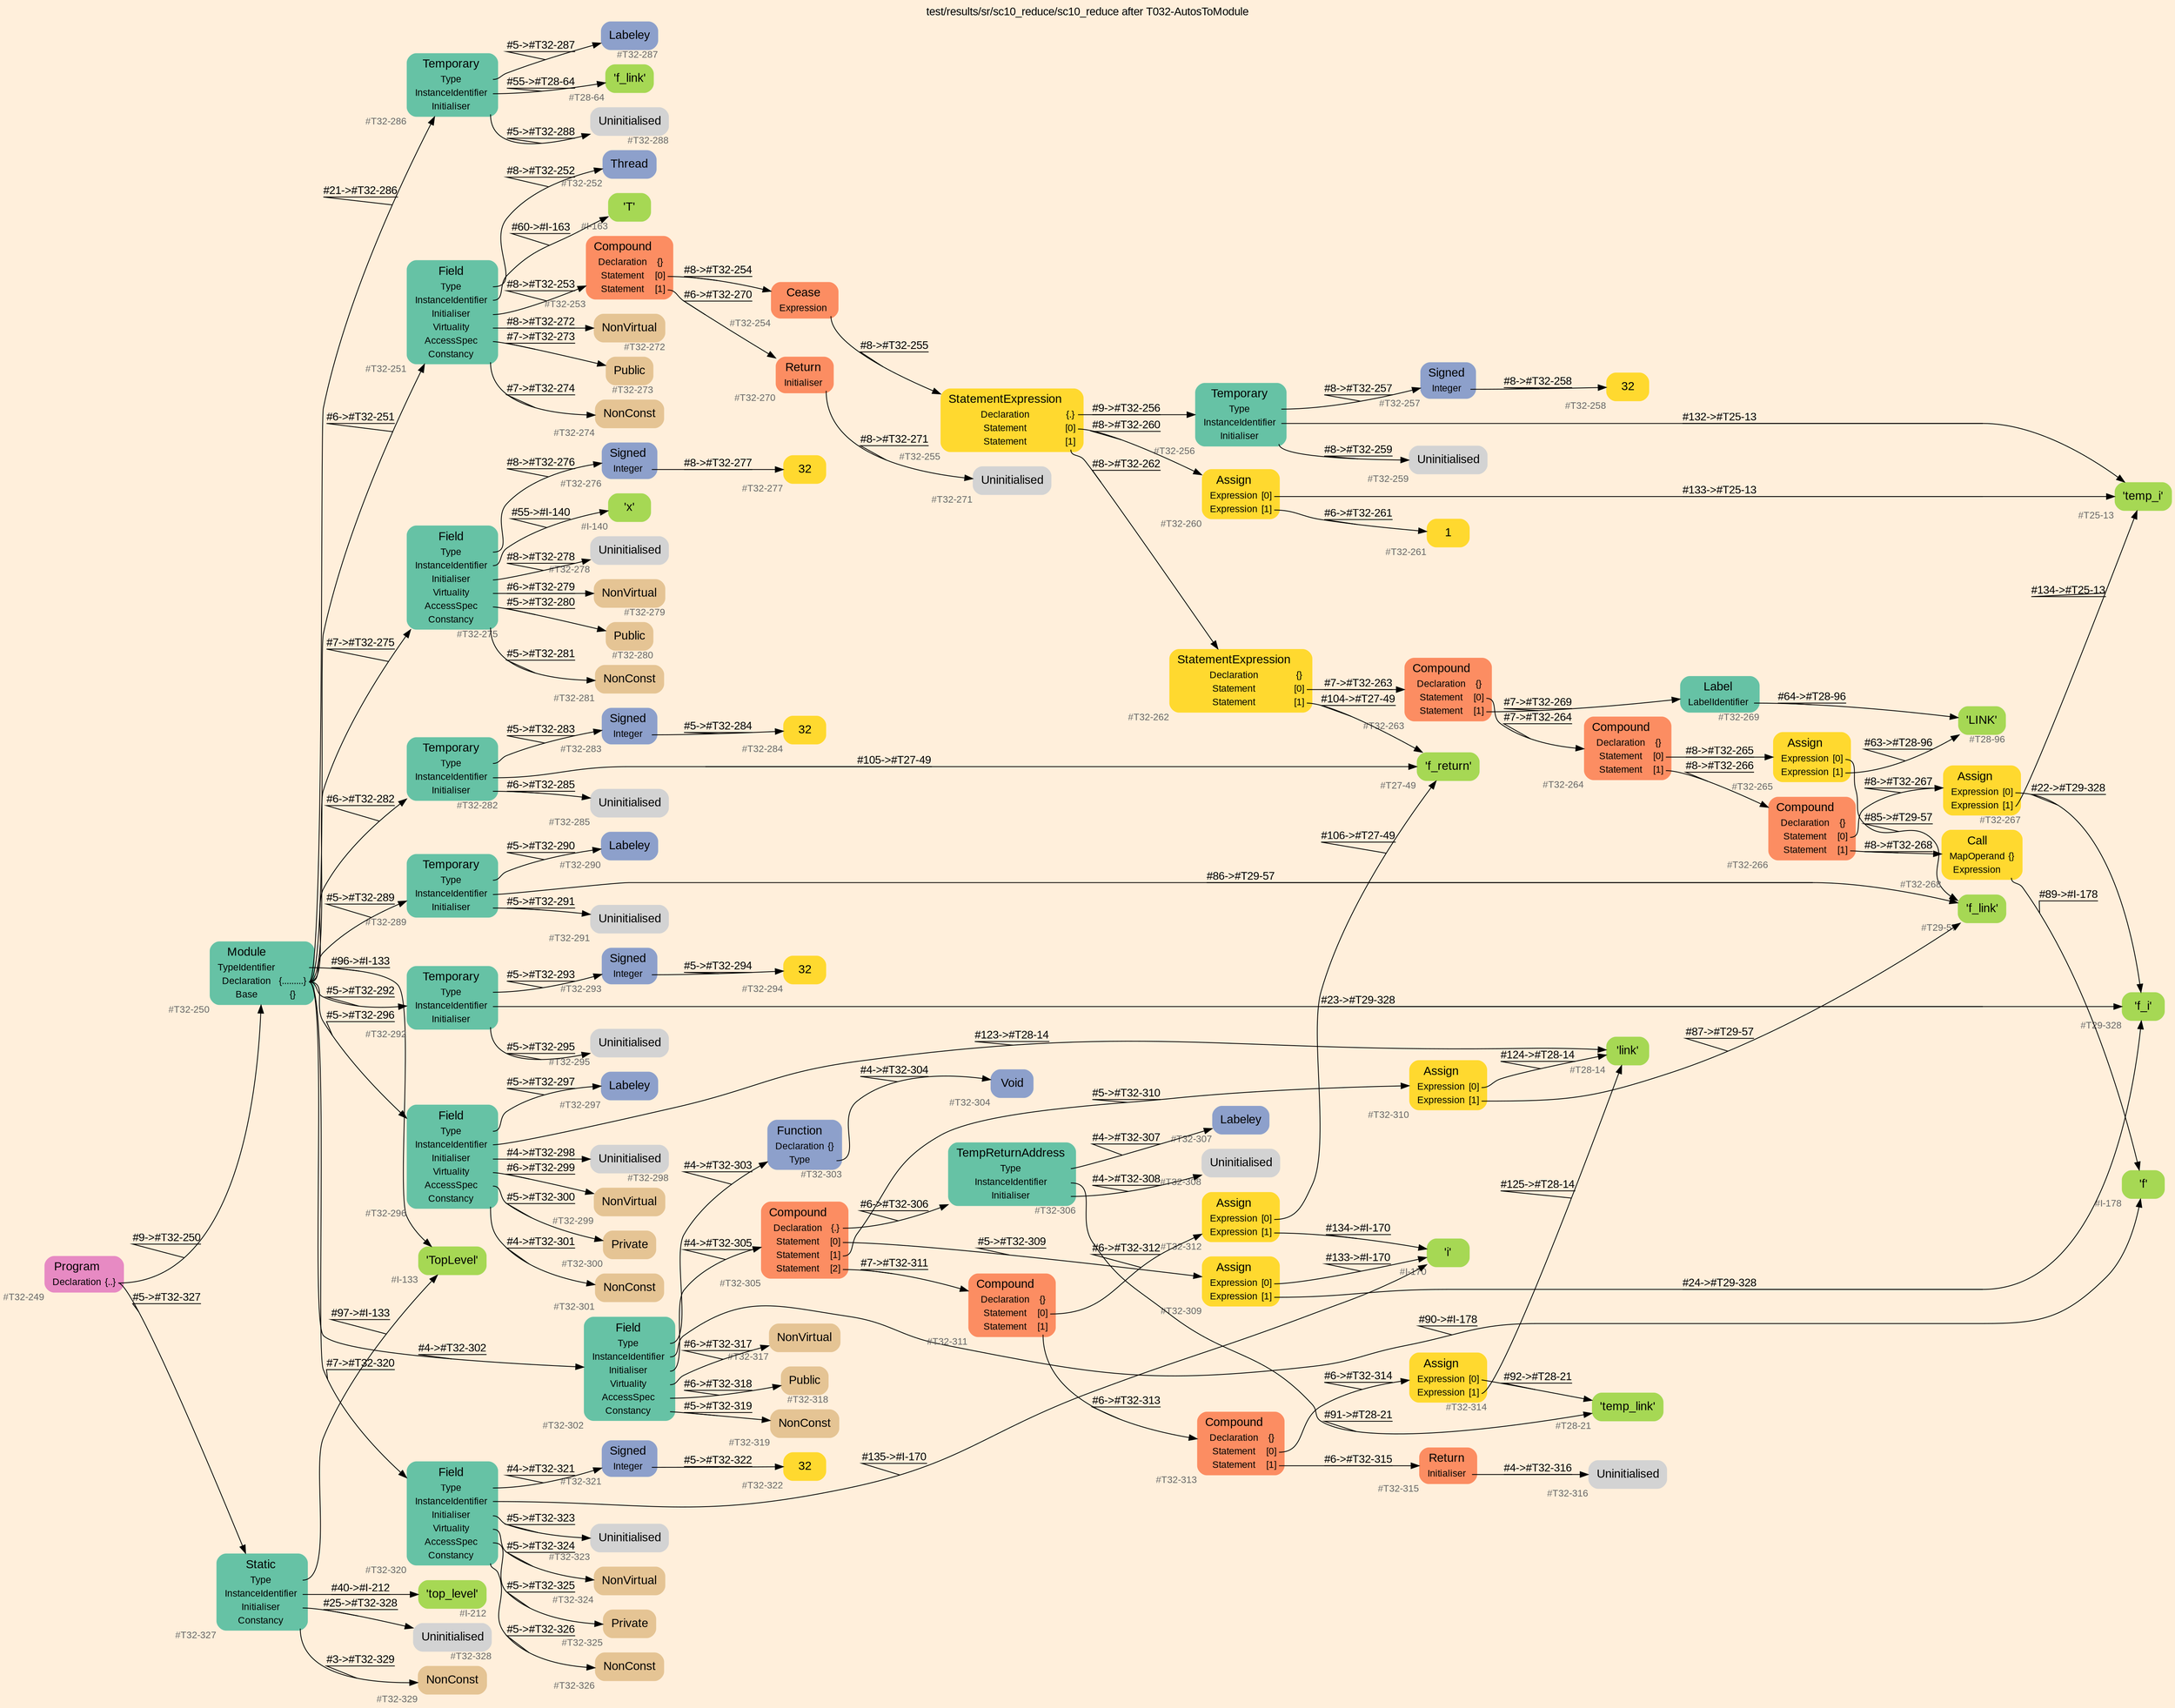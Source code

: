 digraph "test/results/sr/sc10_reduce/sc10_reduce after T032-AutosToModule" {
label = "test/results/sr/sc10_reduce/sc10_reduce after T032-AutosToModule"
labelloc = t
graph [
    rankdir = "LR"
    ranksep = 0.3
    bgcolor = antiquewhite1
    color = black
    fontcolor = black
    fontname = "Arial"
];
node [
    fontname = "Arial"
];
edge [
    fontname = "Arial"
];

// -------------------- node figure --------------------
// -------- block #T32-249 ----------
"#T32-249" [
    fillcolor = "/set28/4"
    xlabel = "#T32-249"
    fontsize = "12"
    fontcolor = grey40
    shape = "plaintext"
    label = <<TABLE BORDER="0" CELLBORDER="0" CELLSPACING="0">
     <TR><TD><FONT COLOR="black" POINT-SIZE="15">Program</FONT></TD></TR>
     <TR><TD><FONT COLOR="black" POINT-SIZE="12">Declaration</FONT></TD><TD PORT="port0"><FONT COLOR="black" POINT-SIZE="12">{..}</FONT></TD></TR>
    </TABLE>>
    style = "rounded,filled"
];

// -------- block #T32-250 ----------
"#T32-250" [
    fillcolor = "/set28/1"
    xlabel = "#T32-250"
    fontsize = "12"
    fontcolor = grey40
    shape = "plaintext"
    label = <<TABLE BORDER="0" CELLBORDER="0" CELLSPACING="0">
     <TR><TD><FONT COLOR="black" POINT-SIZE="15">Module</FONT></TD></TR>
     <TR><TD><FONT COLOR="black" POINT-SIZE="12">TypeIdentifier</FONT></TD><TD PORT="port0"></TD></TR>
     <TR><TD><FONT COLOR="black" POINT-SIZE="12">Declaration</FONT></TD><TD PORT="port1"><FONT COLOR="black" POINT-SIZE="12">{.........}</FONT></TD></TR>
     <TR><TD><FONT COLOR="black" POINT-SIZE="12">Base</FONT></TD><TD PORT="port2"><FONT COLOR="black" POINT-SIZE="12">{}</FONT></TD></TR>
    </TABLE>>
    style = "rounded,filled"
];

// -------- block #I-133 ----------
"#I-133" [
    fillcolor = "/set28/5"
    xlabel = "#I-133"
    fontsize = "12"
    fontcolor = grey40
    shape = "plaintext"
    label = <<TABLE BORDER="0" CELLBORDER="0" CELLSPACING="0">
     <TR><TD><FONT COLOR="black" POINT-SIZE="15">'TopLevel'</FONT></TD></TR>
    </TABLE>>
    style = "rounded,filled"
];

// -------- block #T32-251 ----------
"#T32-251" [
    fillcolor = "/set28/1"
    xlabel = "#T32-251"
    fontsize = "12"
    fontcolor = grey40
    shape = "plaintext"
    label = <<TABLE BORDER="0" CELLBORDER="0" CELLSPACING="0">
     <TR><TD><FONT COLOR="black" POINT-SIZE="15">Field</FONT></TD></TR>
     <TR><TD><FONT COLOR="black" POINT-SIZE="12">Type</FONT></TD><TD PORT="port0"></TD></TR>
     <TR><TD><FONT COLOR="black" POINT-SIZE="12">InstanceIdentifier</FONT></TD><TD PORT="port1"></TD></TR>
     <TR><TD><FONT COLOR="black" POINT-SIZE="12">Initialiser</FONT></TD><TD PORT="port2"></TD></TR>
     <TR><TD><FONT COLOR="black" POINT-SIZE="12">Virtuality</FONT></TD><TD PORT="port3"></TD></TR>
     <TR><TD><FONT COLOR="black" POINT-SIZE="12">AccessSpec</FONT></TD><TD PORT="port4"></TD></TR>
     <TR><TD><FONT COLOR="black" POINT-SIZE="12">Constancy</FONT></TD><TD PORT="port5"></TD></TR>
    </TABLE>>
    style = "rounded,filled"
];

// -------- block #T32-252 ----------
"#T32-252" [
    fillcolor = "/set28/3"
    xlabel = "#T32-252"
    fontsize = "12"
    fontcolor = grey40
    shape = "plaintext"
    label = <<TABLE BORDER="0" CELLBORDER="0" CELLSPACING="0">
     <TR><TD><FONT COLOR="black" POINT-SIZE="15">Thread</FONT></TD></TR>
    </TABLE>>
    style = "rounded,filled"
];

// -------- block #I-163 ----------
"#I-163" [
    fillcolor = "/set28/5"
    xlabel = "#I-163"
    fontsize = "12"
    fontcolor = grey40
    shape = "plaintext"
    label = <<TABLE BORDER="0" CELLBORDER="0" CELLSPACING="0">
     <TR><TD><FONT COLOR="black" POINT-SIZE="15">'T'</FONT></TD></TR>
    </TABLE>>
    style = "rounded,filled"
];

// -------- block #T32-253 ----------
"#T32-253" [
    fillcolor = "/set28/2"
    xlabel = "#T32-253"
    fontsize = "12"
    fontcolor = grey40
    shape = "plaintext"
    label = <<TABLE BORDER="0" CELLBORDER="0" CELLSPACING="0">
     <TR><TD><FONT COLOR="black" POINT-SIZE="15">Compound</FONT></TD></TR>
     <TR><TD><FONT COLOR="black" POINT-SIZE="12">Declaration</FONT></TD><TD PORT="port0"><FONT COLOR="black" POINT-SIZE="12">{}</FONT></TD></TR>
     <TR><TD><FONT COLOR="black" POINT-SIZE="12">Statement</FONT></TD><TD PORT="port1"><FONT COLOR="black" POINT-SIZE="12">[0]</FONT></TD></TR>
     <TR><TD><FONT COLOR="black" POINT-SIZE="12">Statement</FONT></TD><TD PORT="port2"><FONT COLOR="black" POINT-SIZE="12">[1]</FONT></TD></TR>
    </TABLE>>
    style = "rounded,filled"
];

// -------- block #T32-254 ----------
"#T32-254" [
    fillcolor = "/set28/2"
    xlabel = "#T32-254"
    fontsize = "12"
    fontcolor = grey40
    shape = "plaintext"
    label = <<TABLE BORDER="0" CELLBORDER="0" CELLSPACING="0">
     <TR><TD><FONT COLOR="black" POINT-SIZE="15">Cease</FONT></TD></TR>
     <TR><TD><FONT COLOR="black" POINT-SIZE="12">Expression</FONT></TD><TD PORT="port0"></TD></TR>
    </TABLE>>
    style = "rounded,filled"
];

// -------- block #T32-255 ----------
"#T32-255" [
    fillcolor = "/set28/6"
    xlabel = "#T32-255"
    fontsize = "12"
    fontcolor = grey40
    shape = "plaintext"
    label = <<TABLE BORDER="0" CELLBORDER="0" CELLSPACING="0">
     <TR><TD><FONT COLOR="black" POINT-SIZE="15">StatementExpression</FONT></TD></TR>
     <TR><TD><FONT COLOR="black" POINT-SIZE="12">Declaration</FONT></TD><TD PORT="port0"><FONT COLOR="black" POINT-SIZE="12">{.}</FONT></TD></TR>
     <TR><TD><FONT COLOR="black" POINT-SIZE="12">Statement</FONT></TD><TD PORT="port1"><FONT COLOR="black" POINT-SIZE="12">[0]</FONT></TD></TR>
     <TR><TD><FONT COLOR="black" POINT-SIZE="12">Statement</FONT></TD><TD PORT="port2"><FONT COLOR="black" POINT-SIZE="12">[1]</FONT></TD></TR>
    </TABLE>>
    style = "rounded,filled"
];

// -------- block #T32-256 ----------
"#T32-256" [
    fillcolor = "/set28/1"
    xlabel = "#T32-256"
    fontsize = "12"
    fontcolor = grey40
    shape = "plaintext"
    label = <<TABLE BORDER="0" CELLBORDER="0" CELLSPACING="0">
     <TR><TD><FONT COLOR="black" POINT-SIZE="15">Temporary</FONT></TD></TR>
     <TR><TD><FONT COLOR="black" POINT-SIZE="12">Type</FONT></TD><TD PORT="port0"></TD></TR>
     <TR><TD><FONT COLOR="black" POINT-SIZE="12">InstanceIdentifier</FONT></TD><TD PORT="port1"></TD></TR>
     <TR><TD><FONT COLOR="black" POINT-SIZE="12">Initialiser</FONT></TD><TD PORT="port2"></TD></TR>
    </TABLE>>
    style = "rounded,filled"
];

// -------- block #T32-257 ----------
"#T32-257" [
    fillcolor = "/set28/3"
    xlabel = "#T32-257"
    fontsize = "12"
    fontcolor = grey40
    shape = "plaintext"
    label = <<TABLE BORDER="0" CELLBORDER="0" CELLSPACING="0">
     <TR><TD><FONT COLOR="black" POINT-SIZE="15">Signed</FONT></TD></TR>
     <TR><TD><FONT COLOR="black" POINT-SIZE="12">Integer</FONT></TD><TD PORT="port0"></TD></TR>
    </TABLE>>
    style = "rounded,filled"
];

// -------- block #T32-258 ----------
"#T32-258" [
    fillcolor = "/set28/6"
    xlabel = "#T32-258"
    fontsize = "12"
    fontcolor = grey40
    shape = "plaintext"
    label = <<TABLE BORDER="0" CELLBORDER="0" CELLSPACING="0">
     <TR><TD><FONT COLOR="black" POINT-SIZE="15">32</FONT></TD></TR>
    </TABLE>>
    style = "rounded,filled"
];

// -------- block #T25-13 ----------
"#T25-13" [
    fillcolor = "/set28/5"
    xlabel = "#T25-13"
    fontsize = "12"
    fontcolor = grey40
    shape = "plaintext"
    label = <<TABLE BORDER="0" CELLBORDER="0" CELLSPACING="0">
     <TR><TD><FONT COLOR="black" POINT-SIZE="15">'temp_i'</FONT></TD></TR>
    </TABLE>>
    style = "rounded,filled"
];

// -------- block #T32-259 ----------
"#T32-259" [
    xlabel = "#T32-259"
    fontsize = "12"
    fontcolor = grey40
    shape = "plaintext"
    label = <<TABLE BORDER="0" CELLBORDER="0" CELLSPACING="0">
     <TR><TD><FONT COLOR="black" POINT-SIZE="15">Uninitialised</FONT></TD></TR>
    </TABLE>>
    style = "rounded,filled"
];

// -------- block #T32-260 ----------
"#T32-260" [
    fillcolor = "/set28/6"
    xlabel = "#T32-260"
    fontsize = "12"
    fontcolor = grey40
    shape = "plaintext"
    label = <<TABLE BORDER="0" CELLBORDER="0" CELLSPACING="0">
     <TR><TD><FONT COLOR="black" POINT-SIZE="15">Assign</FONT></TD></TR>
     <TR><TD><FONT COLOR="black" POINT-SIZE="12">Expression</FONT></TD><TD PORT="port0"><FONT COLOR="black" POINT-SIZE="12">[0]</FONT></TD></TR>
     <TR><TD><FONT COLOR="black" POINT-SIZE="12">Expression</FONT></TD><TD PORT="port1"><FONT COLOR="black" POINT-SIZE="12">[1]</FONT></TD></TR>
    </TABLE>>
    style = "rounded,filled"
];

// -------- block #T32-261 ----------
"#T32-261" [
    fillcolor = "/set28/6"
    xlabel = "#T32-261"
    fontsize = "12"
    fontcolor = grey40
    shape = "plaintext"
    label = <<TABLE BORDER="0" CELLBORDER="0" CELLSPACING="0">
     <TR><TD><FONT COLOR="black" POINT-SIZE="15">1</FONT></TD></TR>
    </TABLE>>
    style = "rounded,filled"
];

// -------- block #T32-262 ----------
"#T32-262" [
    fillcolor = "/set28/6"
    xlabel = "#T32-262"
    fontsize = "12"
    fontcolor = grey40
    shape = "plaintext"
    label = <<TABLE BORDER="0" CELLBORDER="0" CELLSPACING="0">
     <TR><TD><FONT COLOR="black" POINT-SIZE="15">StatementExpression</FONT></TD></TR>
     <TR><TD><FONT COLOR="black" POINT-SIZE="12">Declaration</FONT></TD><TD PORT="port0"><FONT COLOR="black" POINT-SIZE="12">{}</FONT></TD></TR>
     <TR><TD><FONT COLOR="black" POINT-SIZE="12">Statement</FONT></TD><TD PORT="port1"><FONT COLOR="black" POINT-SIZE="12">[0]</FONT></TD></TR>
     <TR><TD><FONT COLOR="black" POINT-SIZE="12">Statement</FONT></TD><TD PORT="port2"><FONT COLOR="black" POINT-SIZE="12">[1]</FONT></TD></TR>
    </TABLE>>
    style = "rounded,filled"
];

// -------- block #T32-263 ----------
"#T32-263" [
    fillcolor = "/set28/2"
    xlabel = "#T32-263"
    fontsize = "12"
    fontcolor = grey40
    shape = "plaintext"
    label = <<TABLE BORDER="0" CELLBORDER="0" CELLSPACING="0">
     <TR><TD><FONT COLOR="black" POINT-SIZE="15">Compound</FONT></TD></TR>
     <TR><TD><FONT COLOR="black" POINT-SIZE="12">Declaration</FONT></TD><TD PORT="port0"><FONT COLOR="black" POINT-SIZE="12">{}</FONT></TD></TR>
     <TR><TD><FONT COLOR="black" POINT-SIZE="12">Statement</FONT></TD><TD PORT="port1"><FONT COLOR="black" POINT-SIZE="12">[0]</FONT></TD></TR>
     <TR><TD><FONT COLOR="black" POINT-SIZE="12">Statement</FONT></TD><TD PORT="port2"><FONT COLOR="black" POINT-SIZE="12">[1]</FONT></TD></TR>
    </TABLE>>
    style = "rounded,filled"
];

// -------- block #T32-264 ----------
"#T32-264" [
    fillcolor = "/set28/2"
    xlabel = "#T32-264"
    fontsize = "12"
    fontcolor = grey40
    shape = "plaintext"
    label = <<TABLE BORDER="0" CELLBORDER="0" CELLSPACING="0">
     <TR><TD><FONT COLOR="black" POINT-SIZE="15">Compound</FONT></TD></TR>
     <TR><TD><FONT COLOR="black" POINT-SIZE="12">Declaration</FONT></TD><TD PORT="port0"><FONT COLOR="black" POINT-SIZE="12">{}</FONT></TD></TR>
     <TR><TD><FONT COLOR="black" POINT-SIZE="12">Statement</FONT></TD><TD PORT="port1"><FONT COLOR="black" POINT-SIZE="12">[0]</FONT></TD></TR>
     <TR><TD><FONT COLOR="black" POINT-SIZE="12">Statement</FONT></TD><TD PORT="port2"><FONT COLOR="black" POINT-SIZE="12">[1]</FONT></TD></TR>
    </TABLE>>
    style = "rounded,filled"
];

// -------- block #T32-265 ----------
"#T32-265" [
    fillcolor = "/set28/6"
    xlabel = "#T32-265"
    fontsize = "12"
    fontcolor = grey40
    shape = "plaintext"
    label = <<TABLE BORDER="0" CELLBORDER="0" CELLSPACING="0">
     <TR><TD><FONT COLOR="black" POINT-SIZE="15">Assign</FONT></TD></TR>
     <TR><TD><FONT COLOR="black" POINT-SIZE="12">Expression</FONT></TD><TD PORT="port0"><FONT COLOR="black" POINT-SIZE="12">[0]</FONT></TD></TR>
     <TR><TD><FONT COLOR="black" POINT-SIZE="12">Expression</FONT></TD><TD PORT="port1"><FONT COLOR="black" POINT-SIZE="12">[1]</FONT></TD></TR>
    </TABLE>>
    style = "rounded,filled"
];

// -------- block #T29-57 ----------
"#T29-57" [
    fillcolor = "/set28/5"
    xlabel = "#T29-57"
    fontsize = "12"
    fontcolor = grey40
    shape = "plaintext"
    label = <<TABLE BORDER="0" CELLBORDER="0" CELLSPACING="0">
     <TR><TD><FONT COLOR="black" POINT-SIZE="15">'f_link'</FONT></TD></TR>
    </TABLE>>
    style = "rounded,filled"
];

// -------- block #T28-96 ----------
"#T28-96" [
    fillcolor = "/set28/5"
    xlabel = "#T28-96"
    fontsize = "12"
    fontcolor = grey40
    shape = "plaintext"
    label = <<TABLE BORDER="0" CELLBORDER="0" CELLSPACING="0">
     <TR><TD><FONT COLOR="black" POINT-SIZE="15">'LINK'</FONT></TD></TR>
    </TABLE>>
    style = "rounded,filled"
];

// -------- block #T32-266 ----------
"#T32-266" [
    fillcolor = "/set28/2"
    xlabel = "#T32-266"
    fontsize = "12"
    fontcolor = grey40
    shape = "plaintext"
    label = <<TABLE BORDER="0" CELLBORDER="0" CELLSPACING="0">
     <TR><TD><FONT COLOR="black" POINT-SIZE="15">Compound</FONT></TD></TR>
     <TR><TD><FONT COLOR="black" POINT-SIZE="12">Declaration</FONT></TD><TD PORT="port0"><FONT COLOR="black" POINT-SIZE="12">{}</FONT></TD></TR>
     <TR><TD><FONT COLOR="black" POINT-SIZE="12">Statement</FONT></TD><TD PORT="port1"><FONT COLOR="black" POINT-SIZE="12">[0]</FONT></TD></TR>
     <TR><TD><FONT COLOR="black" POINT-SIZE="12">Statement</FONT></TD><TD PORT="port2"><FONT COLOR="black" POINT-SIZE="12">[1]</FONT></TD></TR>
    </TABLE>>
    style = "rounded,filled"
];

// -------- block #T32-267 ----------
"#T32-267" [
    fillcolor = "/set28/6"
    xlabel = "#T32-267"
    fontsize = "12"
    fontcolor = grey40
    shape = "plaintext"
    label = <<TABLE BORDER="0" CELLBORDER="0" CELLSPACING="0">
     <TR><TD><FONT COLOR="black" POINT-SIZE="15">Assign</FONT></TD></TR>
     <TR><TD><FONT COLOR="black" POINT-SIZE="12">Expression</FONT></TD><TD PORT="port0"><FONT COLOR="black" POINT-SIZE="12">[0]</FONT></TD></TR>
     <TR><TD><FONT COLOR="black" POINT-SIZE="12">Expression</FONT></TD><TD PORT="port1"><FONT COLOR="black" POINT-SIZE="12">[1]</FONT></TD></TR>
    </TABLE>>
    style = "rounded,filled"
];

// -------- block #T29-328 ----------
"#T29-328" [
    fillcolor = "/set28/5"
    xlabel = "#T29-328"
    fontsize = "12"
    fontcolor = grey40
    shape = "plaintext"
    label = <<TABLE BORDER="0" CELLBORDER="0" CELLSPACING="0">
     <TR><TD><FONT COLOR="black" POINT-SIZE="15">'f_i'</FONT></TD></TR>
    </TABLE>>
    style = "rounded,filled"
];

// -------- block #T32-268 ----------
"#T32-268" [
    fillcolor = "/set28/6"
    xlabel = "#T32-268"
    fontsize = "12"
    fontcolor = grey40
    shape = "plaintext"
    label = <<TABLE BORDER="0" CELLBORDER="0" CELLSPACING="0">
     <TR><TD><FONT COLOR="black" POINT-SIZE="15">Call</FONT></TD></TR>
     <TR><TD><FONT COLOR="black" POINT-SIZE="12">MapOperand</FONT></TD><TD PORT="port0"><FONT COLOR="black" POINT-SIZE="12">{}</FONT></TD></TR>
     <TR><TD><FONT COLOR="black" POINT-SIZE="12">Expression</FONT></TD><TD PORT="port1"></TD></TR>
    </TABLE>>
    style = "rounded,filled"
];

// -------- block #I-178 ----------
"#I-178" [
    fillcolor = "/set28/5"
    xlabel = "#I-178"
    fontsize = "12"
    fontcolor = grey40
    shape = "plaintext"
    label = <<TABLE BORDER="0" CELLBORDER="0" CELLSPACING="0">
     <TR><TD><FONT COLOR="black" POINT-SIZE="15">'f'</FONT></TD></TR>
    </TABLE>>
    style = "rounded,filled"
];

// -------- block #T32-269 ----------
"#T32-269" [
    fillcolor = "/set28/1"
    xlabel = "#T32-269"
    fontsize = "12"
    fontcolor = grey40
    shape = "plaintext"
    label = <<TABLE BORDER="0" CELLBORDER="0" CELLSPACING="0">
     <TR><TD><FONT COLOR="black" POINT-SIZE="15">Label</FONT></TD></TR>
     <TR><TD><FONT COLOR="black" POINT-SIZE="12">LabelIdentifier</FONT></TD><TD PORT="port0"></TD></TR>
    </TABLE>>
    style = "rounded,filled"
];

// -------- block #T27-49 ----------
"#T27-49" [
    fillcolor = "/set28/5"
    xlabel = "#T27-49"
    fontsize = "12"
    fontcolor = grey40
    shape = "plaintext"
    label = <<TABLE BORDER="0" CELLBORDER="0" CELLSPACING="0">
     <TR><TD><FONT COLOR="black" POINT-SIZE="15">'f_return'</FONT></TD></TR>
    </TABLE>>
    style = "rounded,filled"
];

// -------- block #T32-270 ----------
"#T32-270" [
    fillcolor = "/set28/2"
    xlabel = "#T32-270"
    fontsize = "12"
    fontcolor = grey40
    shape = "plaintext"
    label = <<TABLE BORDER="0" CELLBORDER="0" CELLSPACING="0">
     <TR><TD><FONT COLOR="black" POINT-SIZE="15">Return</FONT></TD></TR>
     <TR><TD><FONT COLOR="black" POINT-SIZE="12">Initialiser</FONT></TD><TD PORT="port0"></TD></TR>
    </TABLE>>
    style = "rounded,filled"
];

// -------- block #T32-271 ----------
"#T32-271" [
    xlabel = "#T32-271"
    fontsize = "12"
    fontcolor = grey40
    shape = "plaintext"
    label = <<TABLE BORDER="0" CELLBORDER="0" CELLSPACING="0">
     <TR><TD><FONT COLOR="black" POINT-SIZE="15">Uninitialised</FONT></TD></TR>
    </TABLE>>
    style = "rounded,filled"
];

// -------- block #T32-272 ----------
"#T32-272" [
    fillcolor = "/set28/7"
    xlabel = "#T32-272"
    fontsize = "12"
    fontcolor = grey40
    shape = "plaintext"
    label = <<TABLE BORDER="0" CELLBORDER="0" CELLSPACING="0">
     <TR><TD><FONT COLOR="black" POINT-SIZE="15">NonVirtual</FONT></TD></TR>
    </TABLE>>
    style = "rounded,filled"
];

// -------- block #T32-273 ----------
"#T32-273" [
    fillcolor = "/set28/7"
    xlabel = "#T32-273"
    fontsize = "12"
    fontcolor = grey40
    shape = "plaintext"
    label = <<TABLE BORDER="0" CELLBORDER="0" CELLSPACING="0">
     <TR><TD><FONT COLOR="black" POINT-SIZE="15">Public</FONT></TD></TR>
    </TABLE>>
    style = "rounded,filled"
];

// -------- block #T32-274 ----------
"#T32-274" [
    fillcolor = "/set28/7"
    xlabel = "#T32-274"
    fontsize = "12"
    fontcolor = grey40
    shape = "plaintext"
    label = <<TABLE BORDER="0" CELLBORDER="0" CELLSPACING="0">
     <TR><TD><FONT COLOR="black" POINT-SIZE="15">NonConst</FONT></TD></TR>
    </TABLE>>
    style = "rounded,filled"
];

// -------- block #T32-275 ----------
"#T32-275" [
    fillcolor = "/set28/1"
    xlabel = "#T32-275"
    fontsize = "12"
    fontcolor = grey40
    shape = "plaintext"
    label = <<TABLE BORDER="0" CELLBORDER="0" CELLSPACING="0">
     <TR><TD><FONT COLOR="black" POINT-SIZE="15">Field</FONT></TD></TR>
     <TR><TD><FONT COLOR="black" POINT-SIZE="12">Type</FONT></TD><TD PORT="port0"></TD></TR>
     <TR><TD><FONT COLOR="black" POINT-SIZE="12">InstanceIdentifier</FONT></TD><TD PORT="port1"></TD></TR>
     <TR><TD><FONT COLOR="black" POINT-SIZE="12">Initialiser</FONT></TD><TD PORT="port2"></TD></TR>
     <TR><TD><FONT COLOR="black" POINT-SIZE="12">Virtuality</FONT></TD><TD PORT="port3"></TD></TR>
     <TR><TD><FONT COLOR="black" POINT-SIZE="12">AccessSpec</FONT></TD><TD PORT="port4"></TD></TR>
     <TR><TD><FONT COLOR="black" POINT-SIZE="12">Constancy</FONT></TD><TD PORT="port5"></TD></TR>
    </TABLE>>
    style = "rounded,filled"
];

// -------- block #T32-276 ----------
"#T32-276" [
    fillcolor = "/set28/3"
    xlabel = "#T32-276"
    fontsize = "12"
    fontcolor = grey40
    shape = "plaintext"
    label = <<TABLE BORDER="0" CELLBORDER="0" CELLSPACING="0">
     <TR><TD><FONT COLOR="black" POINT-SIZE="15">Signed</FONT></TD></TR>
     <TR><TD><FONT COLOR="black" POINT-SIZE="12">Integer</FONT></TD><TD PORT="port0"></TD></TR>
    </TABLE>>
    style = "rounded,filled"
];

// -------- block #T32-277 ----------
"#T32-277" [
    fillcolor = "/set28/6"
    xlabel = "#T32-277"
    fontsize = "12"
    fontcolor = grey40
    shape = "plaintext"
    label = <<TABLE BORDER="0" CELLBORDER="0" CELLSPACING="0">
     <TR><TD><FONT COLOR="black" POINT-SIZE="15">32</FONT></TD></TR>
    </TABLE>>
    style = "rounded,filled"
];

// -------- block #I-140 ----------
"#I-140" [
    fillcolor = "/set28/5"
    xlabel = "#I-140"
    fontsize = "12"
    fontcolor = grey40
    shape = "plaintext"
    label = <<TABLE BORDER="0" CELLBORDER="0" CELLSPACING="0">
     <TR><TD><FONT COLOR="black" POINT-SIZE="15">'x'</FONT></TD></TR>
    </TABLE>>
    style = "rounded,filled"
];

// -------- block #T32-278 ----------
"#T32-278" [
    xlabel = "#T32-278"
    fontsize = "12"
    fontcolor = grey40
    shape = "plaintext"
    label = <<TABLE BORDER="0" CELLBORDER="0" CELLSPACING="0">
     <TR><TD><FONT COLOR="black" POINT-SIZE="15">Uninitialised</FONT></TD></TR>
    </TABLE>>
    style = "rounded,filled"
];

// -------- block #T32-279 ----------
"#T32-279" [
    fillcolor = "/set28/7"
    xlabel = "#T32-279"
    fontsize = "12"
    fontcolor = grey40
    shape = "plaintext"
    label = <<TABLE BORDER="0" CELLBORDER="0" CELLSPACING="0">
     <TR><TD><FONT COLOR="black" POINT-SIZE="15">NonVirtual</FONT></TD></TR>
    </TABLE>>
    style = "rounded,filled"
];

// -------- block #T32-280 ----------
"#T32-280" [
    fillcolor = "/set28/7"
    xlabel = "#T32-280"
    fontsize = "12"
    fontcolor = grey40
    shape = "plaintext"
    label = <<TABLE BORDER="0" CELLBORDER="0" CELLSPACING="0">
     <TR><TD><FONT COLOR="black" POINT-SIZE="15">Public</FONT></TD></TR>
    </TABLE>>
    style = "rounded,filled"
];

// -------- block #T32-281 ----------
"#T32-281" [
    fillcolor = "/set28/7"
    xlabel = "#T32-281"
    fontsize = "12"
    fontcolor = grey40
    shape = "plaintext"
    label = <<TABLE BORDER="0" CELLBORDER="0" CELLSPACING="0">
     <TR><TD><FONT COLOR="black" POINT-SIZE="15">NonConst</FONT></TD></TR>
    </TABLE>>
    style = "rounded,filled"
];

// -------- block #T32-282 ----------
"#T32-282" [
    fillcolor = "/set28/1"
    xlabel = "#T32-282"
    fontsize = "12"
    fontcolor = grey40
    shape = "plaintext"
    label = <<TABLE BORDER="0" CELLBORDER="0" CELLSPACING="0">
     <TR><TD><FONT COLOR="black" POINT-SIZE="15">Temporary</FONT></TD></TR>
     <TR><TD><FONT COLOR="black" POINT-SIZE="12">Type</FONT></TD><TD PORT="port0"></TD></TR>
     <TR><TD><FONT COLOR="black" POINT-SIZE="12">InstanceIdentifier</FONT></TD><TD PORT="port1"></TD></TR>
     <TR><TD><FONT COLOR="black" POINT-SIZE="12">Initialiser</FONT></TD><TD PORT="port2"></TD></TR>
    </TABLE>>
    style = "rounded,filled"
];

// -------- block #T32-283 ----------
"#T32-283" [
    fillcolor = "/set28/3"
    xlabel = "#T32-283"
    fontsize = "12"
    fontcolor = grey40
    shape = "plaintext"
    label = <<TABLE BORDER="0" CELLBORDER="0" CELLSPACING="0">
     <TR><TD><FONT COLOR="black" POINT-SIZE="15">Signed</FONT></TD></TR>
     <TR><TD><FONT COLOR="black" POINT-SIZE="12">Integer</FONT></TD><TD PORT="port0"></TD></TR>
    </TABLE>>
    style = "rounded,filled"
];

// -------- block #T32-284 ----------
"#T32-284" [
    fillcolor = "/set28/6"
    xlabel = "#T32-284"
    fontsize = "12"
    fontcolor = grey40
    shape = "plaintext"
    label = <<TABLE BORDER="0" CELLBORDER="0" CELLSPACING="0">
     <TR><TD><FONT COLOR="black" POINT-SIZE="15">32</FONT></TD></TR>
    </TABLE>>
    style = "rounded,filled"
];

// -------- block #T32-285 ----------
"#T32-285" [
    xlabel = "#T32-285"
    fontsize = "12"
    fontcolor = grey40
    shape = "plaintext"
    label = <<TABLE BORDER="0" CELLBORDER="0" CELLSPACING="0">
     <TR><TD><FONT COLOR="black" POINT-SIZE="15">Uninitialised</FONT></TD></TR>
    </TABLE>>
    style = "rounded,filled"
];

// -------- block #T32-286 ----------
"#T32-286" [
    fillcolor = "/set28/1"
    xlabel = "#T32-286"
    fontsize = "12"
    fontcolor = grey40
    shape = "plaintext"
    label = <<TABLE BORDER="0" CELLBORDER="0" CELLSPACING="0">
     <TR><TD><FONT COLOR="black" POINT-SIZE="15">Temporary</FONT></TD></TR>
     <TR><TD><FONT COLOR="black" POINT-SIZE="12">Type</FONT></TD><TD PORT="port0"></TD></TR>
     <TR><TD><FONT COLOR="black" POINT-SIZE="12">InstanceIdentifier</FONT></TD><TD PORT="port1"></TD></TR>
     <TR><TD><FONT COLOR="black" POINT-SIZE="12">Initialiser</FONT></TD><TD PORT="port2"></TD></TR>
    </TABLE>>
    style = "rounded,filled"
];

// -------- block #T32-287 ----------
"#T32-287" [
    fillcolor = "/set28/3"
    xlabel = "#T32-287"
    fontsize = "12"
    fontcolor = grey40
    shape = "plaintext"
    label = <<TABLE BORDER="0" CELLBORDER="0" CELLSPACING="0">
     <TR><TD><FONT COLOR="black" POINT-SIZE="15">Labeley</FONT></TD></TR>
    </TABLE>>
    style = "rounded,filled"
];

// -------- block #T28-64 ----------
"#T28-64" [
    fillcolor = "/set28/5"
    xlabel = "#T28-64"
    fontsize = "12"
    fontcolor = grey40
    shape = "plaintext"
    label = <<TABLE BORDER="0" CELLBORDER="0" CELLSPACING="0">
     <TR><TD><FONT COLOR="black" POINT-SIZE="15">'f_link'</FONT></TD></TR>
    </TABLE>>
    style = "rounded,filled"
];

// -------- block #T32-288 ----------
"#T32-288" [
    xlabel = "#T32-288"
    fontsize = "12"
    fontcolor = grey40
    shape = "plaintext"
    label = <<TABLE BORDER="0" CELLBORDER="0" CELLSPACING="0">
     <TR><TD><FONT COLOR="black" POINT-SIZE="15">Uninitialised</FONT></TD></TR>
    </TABLE>>
    style = "rounded,filled"
];

// -------- block #T32-289 ----------
"#T32-289" [
    fillcolor = "/set28/1"
    xlabel = "#T32-289"
    fontsize = "12"
    fontcolor = grey40
    shape = "plaintext"
    label = <<TABLE BORDER="0" CELLBORDER="0" CELLSPACING="0">
     <TR><TD><FONT COLOR="black" POINT-SIZE="15">Temporary</FONT></TD></TR>
     <TR><TD><FONT COLOR="black" POINT-SIZE="12">Type</FONT></TD><TD PORT="port0"></TD></TR>
     <TR><TD><FONT COLOR="black" POINT-SIZE="12">InstanceIdentifier</FONT></TD><TD PORT="port1"></TD></TR>
     <TR><TD><FONT COLOR="black" POINT-SIZE="12">Initialiser</FONT></TD><TD PORT="port2"></TD></TR>
    </TABLE>>
    style = "rounded,filled"
];

// -------- block #T32-290 ----------
"#T32-290" [
    fillcolor = "/set28/3"
    xlabel = "#T32-290"
    fontsize = "12"
    fontcolor = grey40
    shape = "plaintext"
    label = <<TABLE BORDER="0" CELLBORDER="0" CELLSPACING="0">
     <TR><TD><FONT COLOR="black" POINT-SIZE="15">Labeley</FONT></TD></TR>
    </TABLE>>
    style = "rounded,filled"
];

// -------- block #T32-291 ----------
"#T32-291" [
    xlabel = "#T32-291"
    fontsize = "12"
    fontcolor = grey40
    shape = "plaintext"
    label = <<TABLE BORDER="0" CELLBORDER="0" CELLSPACING="0">
     <TR><TD><FONT COLOR="black" POINT-SIZE="15">Uninitialised</FONT></TD></TR>
    </TABLE>>
    style = "rounded,filled"
];

// -------- block #T32-292 ----------
"#T32-292" [
    fillcolor = "/set28/1"
    xlabel = "#T32-292"
    fontsize = "12"
    fontcolor = grey40
    shape = "plaintext"
    label = <<TABLE BORDER="0" CELLBORDER="0" CELLSPACING="0">
     <TR><TD><FONT COLOR="black" POINT-SIZE="15">Temporary</FONT></TD></TR>
     <TR><TD><FONT COLOR="black" POINT-SIZE="12">Type</FONT></TD><TD PORT="port0"></TD></TR>
     <TR><TD><FONT COLOR="black" POINT-SIZE="12">InstanceIdentifier</FONT></TD><TD PORT="port1"></TD></TR>
     <TR><TD><FONT COLOR="black" POINT-SIZE="12">Initialiser</FONT></TD><TD PORT="port2"></TD></TR>
    </TABLE>>
    style = "rounded,filled"
];

// -------- block #T32-293 ----------
"#T32-293" [
    fillcolor = "/set28/3"
    xlabel = "#T32-293"
    fontsize = "12"
    fontcolor = grey40
    shape = "plaintext"
    label = <<TABLE BORDER="0" CELLBORDER="0" CELLSPACING="0">
     <TR><TD><FONT COLOR="black" POINT-SIZE="15">Signed</FONT></TD></TR>
     <TR><TD><FONT COLOR="black" POINT-SIZE="12">Integer</FONT></TD><TD PORT="port0"></TD></TR>
    </TABLE>>
    style = "rounded,filled"
];

// -------- block #T32-294 ----------
"#T32-294" [
    fillcolor = "/set28/6"
    xlabel = "#T32-294"
    fontsize = "12"
    fontcolor = grey40
    shape = "plaintext"
    label = <<TABLE BORDER="0" CELLBORDER="0" CELLSPACING="0">
     <TR><TD><FONT COLOR="black" POINT-SIZE="15">32</FONT></TD></TR>
    </TABLE>>
    style = "rounded,filled"
];

// -------- block #T32-295 ----------
"#T32-295" [
    xlabel = "#T32-295"
    fontsize = "12"
    fontcolor = grey40
    shape = "plaintext"
    label = <<TABLE BORDER="0" CELLBORDER="0" CELLSPACING="0">
     <TR><TD><FONT COLOR="black" POINT-SIZE="15">Uninitialised</FONT></TD></TR>
    </TABLE>>
    style = "rounded,filled"
];

// -------- block #T32-296 ----------
"#T32-296" [
    fillcolor = "/set28/1"
    xlabel = "#T32-296"
    fontsize = "12"
    fontcolor = grey40
    shape = "plaintext"
    label = <<TABLE BORDER="0" CELLBORDER="0" CELLSPACING="0">
     <TR><TD><FONT COLOR="black" POINT-SIZE="15">Field</FONT></TD></TR>
     <TR><TD><FONT COLOR="black" POINT-SIZE="12">Type</FONT></TD><TD PORT="port0"></TD></TR>
     <TR><TD><FONT COLOR="black" POINT-SIZE="12">InstanceIdentifier</FONT></TD><TD PORT="port1"></TD></TR>
     <TR><TD><FONT COLOR="black" POINT-SIZE="12">Initialiser</FONT></TD><TD PORT="port2"></TD></TR>
     <TR><TD><FONT COLOR="black" POINT-SIZE="12">Virtuality</FONT></TD><TD PORT="port3"></TD></TR>
     <TR><TD><FONT COLOR="black" POINT-SIZE="12">AccessSpec</FONT></TD><TD PORT="port4"></TD></TR>
     <TR><TD><FONT COLOR="black" POINT-SIZE="12">Constancy</FONT></TD><TD PORT="port5"></TD></TR>
    </TABLE>>
    style = "rounded,filled"
];

// -------- block #T32-297 ----------
"#T32-297" [
    fillcolor = "/set28/3"
    xlabel = "#T32-297"
    fontsize = "12"
    fontcolor = grey40
    shape = "plaintext"
    label = <<TABLE BORDER="0" CELLBORDER="0" CELLSPACING="0">
     <TR><TD><FONT COLOR="black" POINT-SIZE="15">Labeley</FONT></TD></TR>
    </TABLE>>
    style = "rounded,filled"
];

// -------- block #T28-14 ----------
"#T28-14" [
    fillcolor = "/set28/5"
    xlabel = "#T28-14"
    fontsize = "12"
    fontcolor = grey40
    shape = "plaintext"
    label = <<TABLE BORDER="0" CELLBORDER="0" CELLSPACING="0">
     <TR><TD><FONT COLOR="black" POINT-SIZE="15">'link'</FONT></TD></TR>
    </TABLE>>
    style = "rounded,filled"
];

// -------- block #T32-298 ----------
"#T32-298" [
    xlabel = "#T32-298"
    fontsize = "12"
    fontcolor = grey40
    shape = "plaintext"
    label = <<TABLE BORDER="0" CELLBORDER="0" CELLSPACING="0">
     <TR><TD><FONT COLOR="black" POINT-SIZE="15">Uninitialised</FONT></TD></TR>
    </TABLE>>
    style = "rounded,filled"
];

// -------- block #T32-299 ----------
"#T32-299" [
    fillcolor = "/set28/7"
    xlabel = "#T32-299"
    fontsize = "12"
    fontcolor = grey40
    shape = "plaintext"
    label = <<TABLE BORDER="0" CELLBORDER="0" CELLSPACING="0">
     <TR><TD><FONT COLOR="black" POINT-SIZE="15">NonVirtual</FONT></TD></TR>
    </TABLE>>
    style = "rounded,filled"
];

// -------- block #T32-300 ----------
"#T32-300" [
    fillcolor = "/set28/7"
    xlabel = "#T32-300"
    fontsize = "12"
    fontcolor = grey40
    shape = "plaintext"
    label = <<TABLE BORDER="0" CELLBORDER="0" CELLSPACING="0">
     <TR><TD><FONT COLOR="black" POINT-SIZE="15">Private</FONT></TD></TR>
    </TABLE>>
    style = "rounded,filled"
];

// -------- block #T32-301 ----------
"#T32-301" [
    fillcolor = "/set28/7"
    xlabel = "#T32-301"
    fontsize = "12"
    fontcolor = grey40
    shape = "plaintext"
    label = <<TABLE BORDER="0" CELLBORDER="0" CELLSPACING="0">
     <TR><TD><FONT COLOR="black" POINT-SIZE="15">NonConst</FONT></TD></TR>
    </TABLE>>
    style = "rounded,filled"
];

// -------- block #T32-302 ----------
"#T32-302" [
    fillcolor = "/set28/1"
    xlabel = "#T32-302"
    fontsize = "12"
    fontcolor = grey40
    shape = "plaintext"
    label = <<TABLE BORDER="0" CELLBORDER="0" CELLSPACING="0">
     <TR><TD><FONT COLOR="black" POINT-SIZE="15">Field</FONT></TD></TR>
     <TR><TD><FONT COLOR="black" POINT-SIZE="12">Type</FONT></TD><TD PORT="port0"></TD></TR>
     <TR><TD><FONT COLOR="black" POINT-SIZE="12">InstanceIdentifier</FONT></TD><TD PORT="port1"></TD></TR>
     <TR><TD><FONT COLOR="black" POINT-SIZE="12">Initialiser</FONT></TD><TD PORT="port2"></TD></TR>
     <TR><TD><FONT COLOR="black" POINT-SIZE="12">Virtuality</FONT></TD><TD PORT="port3"></TD></TR>
     <TR><TD><FONT COLOR="black" POINT-SIZE="12">AccessSpec</FONT></TD><TD PORT="port4"></TD></TR>
     <TR><TD><FONT COLOR="black" POINT-SIZE="12">Constancy</FONT></TD><TD PORT="port5"></TD></TR>
    </TABLE>>
    style = "rounded,filled"
];

// -------- block #T32-303 ----------
"#T32-303" [
    fillcolor = "/set28/3"
    xlabel = "#T32-303"
    fontsize = "12"
    fontcolor = grey40
    shape = "plaintext"
    label = <<TABLE BORDER="0" CELLBORDER="0" CELLSPACING="0">
     <TR><TD><FONT COLOR="black" POINT-SIZE="15">Function</FONT></TD></TR>
     <TR><TD><FONT COLOR="black" POINT-SIZE="12">Declaration</FONT></TD><TD PORT="port0"><FONT COLOR="black" POINT-SIZE="12">{}</FONT></TD></TR>
     <TR><TD><FONT COLOR="black" POINT-SIZE="12">Type</FONT></TD><TD PORT="port1"></TD></TR>
    </TABLE>>
    style = "rounded,filled"
];

// -------- block #T32-304 ----------
"#T32-304" [
    fillcolor = "/set28/3"
    xlabel = "#T32-304"
    fontsize = "12"
    fontcolor = grey40
    shape = "plaintext"
    label = <<TABLE BORDER="0" CELLBORDER="0" CELLSPACING="0">
     <TR><TD><FONT COLOR="black" POINT-SIZE="15">Void</FONT></TD></TR>
    </TABLE>>
    style = "rounded,filled"
];

// -------- block #T32-305 ----------
"#T32-305" [
    fillcolor = "/set28/2"
    xlabel = "#T32-305"
    fontsize = "12"
    fontcolor = grey40
    shape = "plaintext"
    label = <<TABLE BORDER="0" CELLBORDER="0" CELLSPACING="0">
     <TR><TD><FONT COLOR="black" POINT-SIZE="15">Compound</FONT></TD></TR>
     <TR><TD><FONT COLOR="black" POINT-SIZE="12">Declaration</FONT></TD><TD PORT="port0"><FONT COLOR="black" POINT-SIZE="12">{.}</FONT></TD></TR>
     <TR><TD><FONT COLOR="black" POINT-SIZE="12">Statement</FONT></TD><TD PORT="port1"><FONT COLOR="black" POINT-SIZE="12">[0]</FONT></TD></TR>
     <TR><TD><FONT COLOR="black" POINT-SIZE="12">Statement</FONT></TD><TD PORT="port2"><FONT COLOR="black" POINT-SIZE="12">[1]</FONT></TD></TR>
     <TR><TD><FONT COLOR="black" POINT-SIZE="12">Statement</FONT></TD><TD PORT="port3"><FONT COLOR="black" POINT-SIZE="12">[2]</FONT></TD></TR>
    </TABLE>>
    style = "rounded,filled"
];

// -------- block #T32-306 ----------
"#T32-306" [
    fillcolor = "/set28/1"
    xlabel = "#T32-306"
    fontsize = "12"
    fontcolor = grey40
    shape = "plaintext"
    label = <<TABLE BORDER="0" CELLBORDER="0" CELLSPACING="0">
     <TR><TD><FONT COLOR="black" POINT-SIZE="15">TempReturnAddress</FONT></TD></TR>
     <TR><TD><FONT COLOR="black" POINT-SIZE="12">Type</FONT></TD><TD PORT="port0"></TD></TR>
     <TR><TD><FONT COLOR="black" POINT-SIZE="12">InstanceIdentifier</FONT></TD><TD PORT="port1"></TD></TR>
     <TR><TD><FONT COLOR="black" POINT-SIZE="12">Initialiser</FONT></TD><TD PORT="port2"></TD></TR>
    </TABLE>>
    style = "rounded,filled"
];

// -------- block #T32-307 ----------
"#T32-307" [
    fillcolor = "/set28/3"
    xlabel = "#T32-307"
    fontsize = "12"
    fontcolor = grey40
    shape = "plaintext"
    label = <<TABLE BORDER="0" CELLBORDER="0" CELLSPACING="0">
     <TR><TD><FONT COLOR="black" POINT-SIZE="15">Labeley</FONT></TD></TR>
    </TABLE>>
    style = "rounded,filled"
];

// -------- block #T28-21 ----------
"#T28-21" [
    fillcolor = "/set28/5"
    xlabel = "#T28-21"
    fontsize = "12"
    fontcolor = grey40
    shape = "plaintext"
    label = <<TABLE BORDER="0" CELLBORDER="0" CELLSPACING="0">
     <TR><TD><FONT COLOR="black" POINT-SIZE="15">'temp_link'</FONT></TD></TR>
    </TABLE>>
    style = "rounded,filled"
];

// -------- block #T32-308 ----------
"#T32-308" [
    xlabel = "#T32-308"
    fontsize = "12"
    fontcolor = grey40
    shape = "plaintext"
    label = <<TABLE BORDER="0" CELLBORDER="0" CELLSPACING="0">
     <TR><TD><FONT COLOR="black" POINT-SIZE="15">Uninitialised</FONT></TD></TR>
    </TABLE>>
    style = "rounded,filled"
];

// -------- block #T32-309 ----------
"#T32-309" [
    fillcolor = "/set28/6"
    xlabel = "#T32-309"
    fontsize = "12"
    fontcolor = grey40
    shape = "plaintext"
    label = <<TABLE BORDER="0" CELLBORDER="0" CELLSPACING="0">
     <TR><TD><FONT COLOR="black" POINT-SIZE="15">Assign</FONT></TD></TR>
     <TR><TD><FONT COLOR="black" POINT-SIZE="12">Expression</FONT></TD><TD PORT="port0"><FONT COLOR="black" POINT-SIZE="12">[0]</FONT></TD></TR>
     <TR><TD><FONT COLOR="black" POINT-SIZE="12">Expression</FONT></TD><TD PORT="port1"><FONT COLOR="black" POINT-SIZE="12">[1]</FONT></TD></TR>
    </TABLE>>
    style = "rounded,filled"
];

// -------- block #I-170 ----------
"#I-170" [
    fillcolor = "/set28/5"
    xlabel = "#I-170"
    fontsize = "12"
    fontcolor = grey40
    shape = "plaintext"
    label = <<TABLE BORDER="0" CELLBORDER="0" CELLSPACING="0">
     <TR><TD><FONT COLOR="black" POINT-SIZE="15">'i'</FONT></TD></TR>
    </TABLE>>
    style = "rounded,filled"
];

// -------- block #T32-310 ----------
"#T32-310" [
    fillcolor = "/set28/6"
    xlabel = "#T32-310"
    fontsize = "12"
    fontcolor = grey40
    shape = "plaintext"
    label = <<TABLE BORDER="0" CELLBORDER="0" CELLSPACING="0">
     <TR><TD><FONT COLOR="black" POINT-SIZE="15">Assign</FONT></TD></TR>
     <TR><TD><FONT COLOR="black" POINT-SIZE="12">Expression</FONT></TD><TD PORT="port0"><FONT COLOR="black" POINT-SIZE="12">[0]</FONT></TD></TR>
     <TR><TD><FONT COLOR="black" POINT-SIZE="12">Expression</FONT></TD><TD PORT="port1"><FONT COLOR="black" POINT-SIZE="12">[1]</FONT></TD></TR>
    </TABLE>>
    style = "rounded,filled"
];

// -------- block #T32-311 ----------
"#T32-311" [
    fillcolor = "/set28/2"
    xlabel = "#T32-311"
    fontsize = "12"
    fontcolor = grey40
    shape = "plaintext"
    label = <<TABLE BORDER="0" CELLBORDER="0" CELLSPACING="0">
     <TR><TD><FONT COLOR="black" POINT-SIZE="15">Compound</FONT></TD></TR>
     <TR><TD><FONT COLOR="black" POINT-SIZE="12">Declaration</FONT></TD><TD PORT="port0"><FONT COLOR="black" POINT-SIZE="12">{}</FONT></TD></TR>
     <TR><TD><FONT COLOR="black" POINT-SIZE="12">Statement</FONT></TD><TD PORT="port1"><FONT COLOR="black" POINT-SIZE="12">[0]</FONT></TD></TR>
     <TR><TD><FONT COLOR="black" POINT-SIZE="12">Statement</FONT></TD><TD PORT="port2"><FONT COLOR="black" POINT-SIZE="12">[1]</FONT></TD></TR>
    </TABLE>>
    style = "rounded,filled"
];

// -------- block #T32-312 ----------
"#T32-312" [
    fillcolor = "/set28/6"
    xlabel = "#T32-312"
    fontsize = "12"
    fontcolor = grey40
    shape = "plaintext"
    label = <<TABLE BORDER="0" CELLBORDER="0" CELLSPACING="0">
     <TR><TD><FONT COLOR="black" POINT-SIZE="15">Assign</FONT></TD></TR>
     <TR><TD><FONT COLOR="black" POINT-SIZE="12">Expression</FONT></TD><TD PORT="port0"><FONT COLOR="black" POINT-SIZE="12">[0]</FONT></TD></TR>
     <TR><TD><FONT COLOR="black" POINT-SIZE="12">Expression</FONT></TD><TD PORT="port1"><FONT COLOR="black" POINT-SIZE="12">[1]</FONT></TD></TR>
    </TABLE>>
    style = "rounded,filled"
];

// -------- block #T32-313 ----------
"#T32-313" [
    fillcolor = "/set28/2"
    xlabel = "#T32-313"
    fontsize = "12"
    fontcolor = grey40
    shape = "plaintext"
    label = <<TABLE BORDER="0" CELLBORDER="0" CELLSPACING="0">
     <TR><TD><FONT COLOR="black" POINT-SIZE="15">Compound</FONT></TD></TR>
     <TR><TD><FONT COLOR="black" POINT-SIZE="12">Declaration</FONT></TD><TD PORT="port0"><FONT COLOR="black" POINT-SIZE="12">{}</FONT></TD></TR>
     <TR><TD><FONT COLOR="black" POINT-SIZE="12">Statement</FONT></TD><TD PORT="port1"><FONT COLOR="black" POINT-SIZE="12">[0]</FONT></TD></TR>
     <TR><TD><FONT COLOR="black" POINT-SIZE="12">Statement</FONT></TD><TD PORT="port2"><FONT COLOR="black" POINT-SIZE="12">[1]</FONT></TD></TR>
    </TABLE>>
    style = "rounded,filled"
];

// -------- block #T32-314 ----------
"#T32-314" [
    fillcolor = "/set28/6"
    xlabel = "#T32-314"
    fontsize = "12"
    fontcolor = grey40
    shape = "plaintext"
    label = <<TABLE BORDER="0" CELLBORDER="0" CELLSPACING="0">
     <TR><TD><FONT COLOR="black" POINT-SIZE="15">Assign</FONT></TD></TR>
     <TR><TD><FONT COLOR="black" POINT-SIZE="12">Expression</FONT></TD><TD PORT="port0"><FONT COLOR="black" POINT-SIZE="12">[0]</FONT></TD></TR>
     <TR><TD><FONT COLOR="black" POINT-SIZE="12">Expression</FONT></TD><TD PORT="port1"><FONT COLOR="black" POINT-SIZE="12">[1]</FONT></TD></TR>
    </TABLE>>
    style = "rounded,filled"
];

// -------- block #T32-315 ----------
"#T32-315" [
    fillcolor = "/set28/2"
    xlabel = "#T32-315"
    fontsize = "12"
    fontcolor = grey40
    shape = "plaintext"
    label = <<TABLE BORDER="0" CELLBORDER="0" CELLSPACING="0">
     <TR><TD><FONT COLOR="black" POINT-SIZE="15">Return</FONT></TD></TR>
     <TR><TD><FONT COLOR="black" POINT-SIZE="12">Initialiser</FONT></TD><TD PORT="port0"></TD></TR>
    </TABLE>>
    style = "rounded,filled"
];

// -------- block #T32-316 ----------
"#T32-316" [
    xlabel = "#T32-316"
    fontsize = "12"
    fontcolor = grey40
    shape = "plaintext"
    label = <<TABLE BORDER="0" CELLBORDER="0" CELLSPACING="0">
     <TR><TD><FONT COLOR="black" POINT-SIZE="15">Uninitialised</FONT></TD></TR>
    </TABLE>>
    style = "rounded,filled"
];

// -------- block #T32-317 ----------
"#T32-317" [
    fillcolor = "/set28/7"
    xlabel = "#T32-317"
    fontsize = "12"
    fontcolor = grey40
    shape = "plaintext"
    label = <<TABLE BORDER="0" CELLBORDER="0" CELLSPACING="0">
     <TR><TD><FONT COLOR="black" POINT-SIZE="15">NonVirtual</FONT></TD></TR>
    </TABLE>>
    style = "rounded,filled"
];

// -------- block #T32-318 ----------
"#T32-318" [
    fillcolor = "/set28/7"
    xlabel = "#T32-318"
    fontsize = "12"
    fontcolor = grey40
    shape = "plaintext"
    label = <<TABLE BORDER="0" CELLBORDER="0" CELLSPACING="0">
     <TR><TD><FONT COLOR="black" POINT-SIZE="15">Public</FONT></TD></TR>
    </TABLE>>
    style = "rounded,filled"
];

// -------- block #T32-319 ----------
"#T32-319" [
    fillcolor = "/set28/7"
    xlabel = "#T32-319"
    fontsize = "12"
    fontcolor = grey40
    shape = "plaintext"
    label = <<TABLE BORDER="0" CELLBORDER="0" CELLSPACING="0">
     <TR><TD><FONT COLOR="black" POINT-SIZE="15">NonConst</FONT></TD></TR>
    </TABLE>>
    style = "rounded,filled"
];

// -------- block #T32-320 ----------
"#T32-320" [
    fillcolor = "/set28/1"
    xlabel = "#T32-320"
    fontsize = "12"
    fontcolor = grey40
    shape = "plaintext"
    label = <<TABLE BORDER="0" CELLBORDER="0" CELLSPACING="0">
     <TR><TD><FONT COLOR="black" POINT-SIZE="15">Field</FONT></TD></TR>
     <TR><TD><FONT COLOR="black" POINT-SIZE="12">Type</FONT></TD><TD PORT="port0"></TD></TR>
     <TR><TD><FONT COLOR="black" POINT-SIZE="12">InstanceIdentifier</FONT></TD><TD PORT="port1"></TD></TR>
     <TR><TD><FONT COLOR="black" POINT-SIZE="12">Initialiser</FONT></TD><TD PORT="port2"></TD></TR>
     <TR><TD><FONT COLOR="black" POINT-SIZE="12">Virtuality</FONT></TD><TD PORT="port3"></TD></TR>
     <TR><TD><FONT COLOR="black" POINT-SIZE="12">AccessSpec</FONT></TD><TD PORT="port4"></TD></TR>
     <TR><TD><FONT COLOR="black" POINT-SIZE="12">Constancy</FONT></TD><TD PORT="port5"></TD></TR>
    </TABLE>>
    style = "rounded,filled"
];

// -------- block #T32-321 ----------
"#T32-321" [
    fillcolor = "/set28/3"
    xlabel = "#T32-321"
    fontsize = "12"
    fontcolor = grey40
    shape = "plaintext"
    label = <<TABLE BORDER="0" CELLBORDER="0" CELLSPACING="0">
     <TR><TD><FONT COLOR="black" POINT-SIZE="15">Signed</FONT></TD></TR>
     <TR><TD><FONT COLOR="black" POINT-SIZE="12">Integer</FONT></TD><TD PORT="port0"></TD></TR>
    </TABLE>>
    style = "rounded,filled"
];

// -------- block #T32-322 ----------
"#T32-322" [
    fillcolor = "/set28/6"
    xlabel = "#T32-322"
    fontsize = "12"
    fontcolor = grey40
    shape = "plaintext"
    label = <<TABLE BORDER="0" CELLBORDER="0" CELLSPACING="0">
     <TR><TD><FONT COLOR="black" POINT-SIZE="15">32</FONT></TD></TR>
    </TABLE>>
    style = "rounded,filled"
];

// -------- block #T32-323 ----------
"#T32-323" [
    xlabel = "#T32-323"
    fontsize = "12"
    fontcolor = grey40
    shape = "plaintext"
    label = <<TABLE BORDER="0" CELLBORDER="0" CELLSPACING="0">
     <TR><TD><FONT COLOR="black" POINT-SIZE="15">Uninitialised</FONT></TD></TR>
    </TABLE>>
    style = "rounded,filled"
];

// -------- block #T32-324 ----------
"#T32-324" [
    fillcolor = "/set28/7"
    xlabel = "#T32-324"
    fontsize = "12"
    fontcolor = grey40
    shape = "plaintext"
    label = <<TABLE BORDER="0" CELLBORDER="0" CELLSPACING="0">
     <TR><TD><FONT COLOR="black" POINT-SIZE="15">NonVirtual</FONT></TD></TR>
    </TABLE>>
    style = "rounded,filled"
];

// -------- block #T32-325 ----------
"#T32-325" [
    fillcolor = "/set28/7"
    xlabel = "#T32-325"
    fontsize = "12"
    fontcolor = grey40
    shape = "plaintext"
    label = <<TABLE BORDER="0" CELLBORDER="0" CELLSPACING="0">
     <TR><TD><FONT COLOR="black" POINT-SIZE="15">Private</FONT></TD></TR>
    </TABLE>>
    style = "rounded,filled"
];

// -------- block #T32-326 ----------
"#T32-326" [
    fillcolor = "/set28/7"
    xlabel = "#T32-326"
    fontsize = "12"
    fontcolor = grey40
    shape = "plaintext"
    label = <<TABLE BORDER="0" CELLBORDER="0" CELLSPACING="0">
     <TR><TD><FONT COLOR="black" POINT-SIZE="15">NonConst</FONT></TD></TR>
    </TABLE>>
    style = "rounded,filled"
];

// -------- block #T32-327 ----------
"#T32-327" [
    fillcolor = "/set28/1"
    xlabel = "#T32-327"
    fontsize = "12"
    fontcolor = grey40
    shape = "plaintext"
    label = <<TABLE BORDER="0" CELLBORDER="0" CELLSPACING="0">
     <TR><TD><FONT COLOR="black" POINT-SIZE="15">Static</FONT></TD></TR>
     <TR><TD><FONT COLOR="black" POINT-SIZE="12">Type</FONT></TD><TD PORT="port0"></TD></TR>
     <TR><TD><FONT COLOR="black" POINT-SIZE="12">InstanceIdentifier</FONT></TD><TD PORT="port1"></TD></TR>
     <TR><TD><FONT COLOR="black" POINT-SIZE="12">Initialiser</FONT></TD><TD PORT="port2"></TD></TR>
     <TR><TD><FONT COLOR="black" POINT-SIZE="12">Constancy</FONT></TD><TD PORT="port3"></TD></TR>
    </TABLE>>
    style = "rounded,filled"
];

// -------- block #I-212 ----------
"#I-212" [
    fillcolor = "/set28/5"
    xlabel = "#I-212"
    fontsize = "12"
    fontcolor = grey40
    shape = "plaintext"
    label = <<TABLE BORDER="0" CELLBORDER="0" CELLSPACING="0">
     <TR><TD><FONT COLOR="black" POINT-SIZE="15">'top_level'</FONT></TD></TR>
    </TABLE>>
    style = "rounded,filled"
];

// -------- block #T32-328 ----------
"#T32-328" [
    xlabel = "#T32-328"
    fontsize = "12"
    fontcolor = grey40
    shape = "plaintext"
    label = <<TABLE BORDER="0" CELLBORDER="0" CELLSPACING="0">
     <TR><TD><FONT COLOR="black" POINT-SIZE="15">Uninitialised</FONT></TD></TR>
    </TABLE>>
    style = "rounded,filled"
];

// -------- block #T32-329 ----------
"#T32-329" [
    fillcolor = "/set28/7"
    xlabel = "#T32-329"
    fontsize = "12"
    fontcolor = grey40
    shape = "plaintext"
    label = <<TABLE BORDER="0" CELLBORDER="0" CELLSPACING="0">
     <TR><TD><FONT COLOR="black" POINT-SIZE="15">NonConst</FONT></TD></TR>
    </TABLE>>
    style = "rounded,filled"
];

"#T32-249":port0 -> "#T32-250" [
    label = "#9-&gt;#T32-250"
    decorate = true
    color = black
    fontcolor = black
];

"#T32-249":port0 -> "#T32-327" [
    label = "#5-&gt;#T32-327"
    decorate = true
    color = black
    fontcolor = black
];

"#T32-250":port0 -> "#I-133" [
    label = "#96-&gt;#I-133"
    decorate = true
    color = black
    fontcolor = black
];

"#T32-250":port1 -> "#T32-251" [
    label = "#6-&gt;#T32-251"
    decorate = true
    color = black
    fontcolor = black
];

"#T32-250":port1 -> "#T32-275" [
    label = "#7-&gt;#T32-275"
    decorate = true
    color = black
    fontcolor = black
];

"#T32-250":port1 -> "#T32-282" [
    label = "#6-&gt;#T32-282"
    decorate = true
    color = black
    fontcolor = black
];

"#T32-250":port1 -> "#T32-286" [
    label = "#21-&gt;#T32-286"
    decorate = true
    color = black
    fontcolor = black
];

"#T32-250":port1 -> "#T32-289" [
    label = "#5-&gt;#T32-289"
    decorate = true
    color = black
    fontcolor = black
];

"#T32-250":port1 -> "#T32-292" [
    label = "#5-&gt;#T32-292"
    decorate = true
    color = black
    fontcolor = black
];

"#T32-250":port1 -> "#T32-296" [
    label = "#5-&gt;#T32-296"
    decorate = true
    color = black
    fontcolor = black
];

"#T32-250":port1 -> "#T32-302" [
    label = "#4-&gt;#T32-302"
    decorate = true
    color = black
    fontcolor = black
];

"#T32-250":port1 -> "#T32-320" [
    label = "#7-&gt;#T32-320"
    decorate = true
    color = black
    fontcolor = black
];

"#T32-251":port0 -> "#T32-252" [
    label = "#8-&gt;#T32-252"
    decorate = true
    color = black
    fontcolor = black
];

"#T32-251":port1 -> "#I-163" [
    label = "#60-&gt;#I-163"
    decorate = true
    color = black
    fontcolor = black
];

"#T32-251":port2 -> "#T32-253" [
    label = "#8-&gt;#T32-253"
    decorate = true
    color = black
    fontcolor = black
];

"#T32-251":port3 -> "#T32-272" [
    label = "#8-&gt;#T32-272"
    decorate = true
    color = black
    fontcolor = black
];

"#T32-251":port4 -> "#T32-273" [
    label = "#7-&gt;#T32-273"
    decorate = true
    color = black
    fontcolor = black
];

"#T32-251":port5 -> "#T32-274" [
    label = "#7-&gt;#T32-274"
    decorate = true
    color = black
    fontcolor = black
];

"#T32-253":port1 -> "#T32-254" [
    label = "#8-&gt;#T32-254"
    decorate = true
    color = black
    fontcolor = black
];

"#T32-253":port2 -> "#T32-270" [
    label = "#6-&gt;#T32-270"
    decorate = true
    color = black
    fontcolor = black
];

"#T32-254":port0 -> "#T32-255" [
    label = "#8-&gt;#T32-255"
    decorate = true
    color = black
    fontcolor = black
];

"#T32-255":port0 -> "#T32-256" [
    label = "#9-&gt;#T32-256"
    decorate = true
    color = black
    fontcolor = black
];

"#T32-255":port1 -> "#T32-260" [
    label = "#8-&gt;#T32-260"
    decorate = true
    color = black
    fontcolor = black
];

"#T32-255":port2 -> "#T32-262" [
    label = "#8-&gt;#T32-262"
    decorate = true
    color = black
    fontcolor = black
];

"#T32-256":port0 -> "#T32-257" [
    label = "#8-&gt;#T32-257"
    decorate = true
    color = black
    fontcolor = black
];

"#T32-256":port1 -> "#T25-13" [
    label = "#132-&gt;#T25-13"
    decorate = true
    color = black
    fontcolor = black
];

"#T32-256":port2 -> "#T32-259" [
    label = "#8-&gt;#T32-259"
    decorate = true
    color = black
    fontcolor = black
];

"#T32-257":port0 -> "#T32-258" [
    label = "#8-&gt;#T32-258"
    decorate = true
    color = black
    fontcolor = black
];

"#T32-260":port0 -> "#T25-13" [
    label = "#133-&gt;#T25-13"
    decorate = true
    color = black
    fontcolor = black
];

"#T32-260":port1 -> "#T32-261" [
    label = "#6-&gt;#T32-261"
    decorate = true
    color = black
    fontcolor = black
];

"#T32-262":port1 -> "#T32-263" [
    label = "#7-&gt;#T32-263"
    decorate = true
    color = black
    fontcolor = black
];

"#T32-262":port2 -> "#T27-49" [
    label = "#104-&gt;#T27-49"
    decorate = true
    color = black
    fontcolor = black
];

"#T32-263":port1 -> "#T32-264" [
    label = "#7-&gt;#T32-264"
    decorate = true
    color = black
    fontcolor = black
];

"#T32-263":port2 -> "#T32-269" [
    label = "#7-&gt;#T32-269"
    decorate = true
    color = black
    fontcolor = black
];

"#T32-264":port1 -> "#T32-265" [
    label = "#8-&gt;#T32-265"
    decorate = true
    color = black
    fontcolor = black
];

"#T32-264":port2 -> "#T32-266" [
    label = "#8-&gt;#T32-266"
    decorate = true
    color = black
    fontcolor = black
];

"#T32-265":port0 -> "#T29-57" [
    label = "#85-&gt;#T29-57"
    decorate = true
    color = black
    fontcolor = black
];

"#T32-265":port1 -> "#T28-96" [
    label = "#63-&gt;#T28-96"
    decorate = true
    color = black
    fontcolor = black
];

"#T32-266":port1 -> "#T32-267" [
    label = "#8-&gt;#T32-267"
    decorate = true
    color = black
    fontcolor = black
];

"#T32-266":port2 -> "#T32-268" [
    label = "#8-&gt;#T32-268"
    decorate = true
    color = black
    fontcolor = black
];

"#T32-267":port0 -> "#T29-328" [
    label = "#22-&gt;#T29-328"
    decorate = true
    color = black
    fontcolor = black
];

"#T32-267":port1 -> "#T25-13" [
    label = "#134-&gt;#T25-13"
    decorate = true
    color = black
    fontcolor = black
];

"#T32-268":port1 -> "#I-178" [
    label = "#89-&gt;#I-178"
    decorate = true
    color = black
    fontcolor = black
];

"#T32-269":port0 -> "#T28-96" [
    label = "#64-&gt;#T28-96"
    decorate = true
    color = black
    fontcolor = black
];

"#T32-270":port0 -> "#T32-271" [
    label = "#8-&gt;#T32-271"
    decorate = true
    color = black
    fontcolor = black
];

"#T32-275":port0 -> "#T32-276" [
    label = "#8-&gt;#T32-276"
    decorate = true
    color = black
    fontcolor = black
];

"#T32-275":port1 -> "#I-140" [
    label = "#55-&gt;#I-140"
    decorate = true
    color = black
    fontcolor = black
];

"#T32-275":port2 -> "#T32-278" [
    label = "#8-&gt;#T32-278"
    decorate = true
    color = black
    fontcolor = black
];

"#T32-275":port3 -> "#T32-279" [
    label = "#6-&gt;#T32-279"
    decorate = true
    color = black
    fontcolor = black
];

"#T32-275":port4 -> "#T32-280" [
    label = "#5-&gt;#T32-280"
    decorate = true
    color = black
    fontcolor = black
];

"#T32-275":port5 -> "#T32-281" [
    label = "#5-&gt;#T32-281"
    decorate = true
    color = black
    fontcolor = black
];

"#T32-276":port0 -> "#T32-277" [
    label = "#8-&gt;#T32-277"
    decorate = true
    color = black
    fontcolor = black
];

"#T32-282":port0 -> "#T32-283" [
    label = "#5-&gt;#T32-283"
    decorate = true
    color = black
    fontcolor = black
];

"#T32-282":port1 -> "#T27-49" [
    label = "#105-&gt;#T27-49"
    decorate = true
    color = black
    fontcolor = black
];

"#T32-282":port2 -> "#T32-285" [
    label = "#6-&gt;#T32-285"
    decorate = true
    color = black
    fontcolor = black
];

"#T32-283":port0 -> "#T32-284" [
    label = "#5-&gt;#T32-284"
    decorate = true
    color = black
    fontcolor = black
];

"#T32-286":port0 -> "#T32-287" [
    label = "#5-&gt;#T32-287"
    decorate = true
    color = black
    fontcolor = black
];

"#T32-286":port1 -> "#T28-64" [
    label = "#55-&gt;#T28-64"
    decorate = true
    color = black
    fontcolor = black
];

"#T32-286":port2 -> "#T32-288" [
    label = "#5-&gt;#T32-288"
    decorate = true
    color = black
    fontcolor = black
];

"#T32-289":port0 -> "#T32-290" [
    label = "#5-&gt;#T32-290"
    decorate = true
    color = black
    fontcolor = black
];

"#T32-289":port1 -> "#T29-57" [
    label = "#86-&gt;#T29-57"
    decorate = true
    color = black
    fontcolor = black
];

"#T32-289":port2 -> "#T32-291" [
    label = "#5-&gt;#T32-291"
    decorate = true
    color = black
    fontcolor = black
];

"#T32-292":port0 -> "#T32-293" [
    label = "#5-&gt;#T32-293"
    decorate = true
    color = black
    fontcolor = black
];

"#T32-292":port1 -> "#T29-328" [
    label = "#23-&gt;#T29-328"
    decorate = true
    color = black
    fontcolor = black
];

"#T32-292":port2 -> "#T32-295" [
    label = "#5-&gt;#T32-295"
    decorate = true
    color = black
    fontcolor = black
];

"#T32-293":port0 -> "#T32-294" [
    label = "#5-&gt;#T32-294"
    decorate = true
    color = black
    fontcolor = black
];

"#T32-296":port0 -> "#T32-297" [
    label = "#5-&gt;#T32-297"
    decorate = true
    color = black
    fontcolor = black
];

"#T32-296":port1 -> "#T28-14" [
    label = "#123-&gt;#T28-14"
    decorate = true
    color = black
    fontcolor = black
];

"#T32-296":port2 -> "#T32-298" [
    label = "#4-&gt;#T32-298"
    decorate = true
    color = black
    fontcolor = black
];

"#T32-296":port3 -> "#T32-299" [
    label = "#6-&gt;#T32-299"
    decorate = true
    color = black
    fontcolor = black
];

"#T32-296":port4 -> "#T32-300" [
    label = "#5-&gt;#T32-300"
    decorate = true
    color = black
    fontcolor = black
];

"#T32-296":port5 -> "#T32-301" [
    label = "#4-&gt;#T32-301"
    decorate = true
    color = black
    fontcolor = black
];

"#T32-302":port0 -> "#T32-303" [
    label = "#4-&gt;#T32-303"
    decorate = true
    color = black
    fontcolor = black
];

"#T32-302":port1 -> "#I-178" [
    label = "#90-&gt;#I-178"
    decorate = true
    color = black
    fontcolor = black
];

"#T32-302":port2 -> "#T32-305" [
    label = "#4-&gt;#T32-305"
    decorate = true
    color = black
    fontcolor = black
];

"#T32-302":port3 -> "#T32-317" [
    label = "#6-&gt;#T32-317"
    decorate = true
    color = black
    fontcolor = black
];

"#T32-302":port4 -> "#T32-318" [
    label = "#6-&gt;#T32-318"
    decorate = true
    color = black
    fontcolor = black
];

"#T32-302":port5 -> "#T32-319" [
    label = "#5-&gt;#T32-319"
    decorate = true
    color = black
    fontcolor = black
];

"#T32-303":port1 -> "#T32-304" [
    label = "#4-&gt;#T32-304"
    decorate = true
    color = black
    fontcolor = black
];

"#T32-305":port0 -> "#T32-306" [
    label = "#6-&gt;#T32-306"
    decorate = true
    color = black
    fontcolor = black
];

"#T32-305":port1 -> "#T32-309" [
    label = "#5-&gt;#T32-309"
    decorate = true
    color = black
    fontcolor = black
];

"#T32-305":port2 -> "#T32-310" [
    label = "#5-&gt;#T32-310"
    decorate = true
    color = black
    fontcolor = black
];

"#T32-305":port3 -> "#T32-311" [
    label = "#7-&gt;#T32-311"
    decorate = true
    color = black
    fontcolor = black
];

"#T32-306":port0 -> "#T32-307" [
    label = "#4-&gt;#T32-307"
    decorate = true
    color = black
    fontcolor = black
];

"#T32-306":port1 -> "#T28-21" [
    label = "#91-&gt;#T28-21"
    decorate = true
    color = black
    fontcolor = black
];

"#T32-306":port2 -> "#T32-308" [
    label = "#4-&gt;#T32-308"
    decorate = true
    color = black
    fontcolor = black
];

"#T32-309":port0 -> "#I-170" [
    label = "#133-&gt;#I-170"
    decorate = true
    color = black
    fontcolor = black
];

"#T32-309":port1 -> "#T29-328" [
    label = "#24-&gt;#T29-328"
    decorate = true
    color = black
    fontcolor = black
];

"#T32-310":port0 -> "#T28-14" [
    label = "#124-&gt;#T28-14"
    decorate = true
    color = black
    fontcolor = black
];

"#T32-310":port1 -> "#T29-57" [
    label = "#87-&gt;#T29-57"
    decorate = true
    color = black
    fontcolor = black
];

"#T32-311":port1 -> "#T32-312" [
    label = "#6-&gt;#T32-312"
    decorate = true
    color = black
    fontcolor = black
];

"#T32-311":port2 -> "#T32-313" [
    label = "#6-&gt;#T32-313"
    decorate = true
    color = black
    fontcolor = black
];

"#T32-312":port0 -> "#T27-49" [
    label = "#106-&gt;#T27-49"
    decorate = true
    color = black
    fontcolor = black
];

"#T32-312":port1 -> "#I-170" [
    label = "#134-&gt;#I-170"
    decorate = true
    color = black
    fontcolor = black
];

"#T32-313":port1 -> "#T32-314" [
    label = "#6-&gt;#T32-314"
    decorate = true
    color = black
    fontcolor = black
];

"#T32-313":port2 -> "#T32-315" [
    label = "#6-&gt;#T32-315"
    decorate = true
    color = black
    fontcolor = black
];

"#T32-314":port0 -> "#T28-21" [
    label = "#92-&gt;#T28-21"
    decorate = true
    color = black
    fontcolor = black
];

"#T32-314":port1 -> "#T28-14" [
    label = "#125-&gt;#T28-14"
    decorate = true
    color = black
    fontcolor = black
];

"#T32-315":port0 -> "#T32-316" [
    label = "#4-&gt;#T32-316"
    decorate = true
    color = black
    fontcolor = black
];

"#T32-320":port0 -> "#T32-321" [
    label = "#4-&gt;#T32-321"
    decorate = true
    color = black
    fontcolor = black
];

"#T32-320":port1 -> "#I-170" [
    label = "#135-&gt;#I-170"
    decorate = true
    color = black
    fontcolor = black
];

"#T32-320":port2 -> "#T32-323" [
    label = "#5-&gt;#T32-323"
    decorate = true
    color = black
    fontcolor = black
];

"#T32-320":port3 -> "#T32-324" [
    label = "#5-&gt;#T32-324"
    decorate = true
    color = black
    fontcolor = black
];

"#T32-320":port4 -> "#T32-325" [
    label = "#5-&gt;#T32-325"
    decorate = true
    color = black
    fontcolor = black
];

"#T32-320":port5 -> "#T32-326" [
    label = "#5-&gt;#T32-326"
    decorate = true
    color = black
    fontcolor = black
];

"#T32-321":port0 -> "#T32-322" [
    label = "#5-&gt;#T32-322"
    decorate = true
    color = black
    fontcolor = black
];

"#T32-327":port0 -> "#I-133" [
    label = "#97-&gt;#I-133"
    decorate = true
    color = black
    fontcolor = black
];

"#T32-327":port1 -> "#I-212" [
    label = "#40-&gt;#I-212"
    decorate = true
    color = black
    fontcolor = black
];

"#T32-327":port2 -> "#T32-328" [
    label = "#25-&gt;#T32-328"
    decorate = true
    color = black
    fontcolor = black
];

"#T32-327":port3 -> "#T32-329" [
    label = "#3-&gt;#T32-329"
    decorate = true
    color = black
    fontcolor = black
];


}
